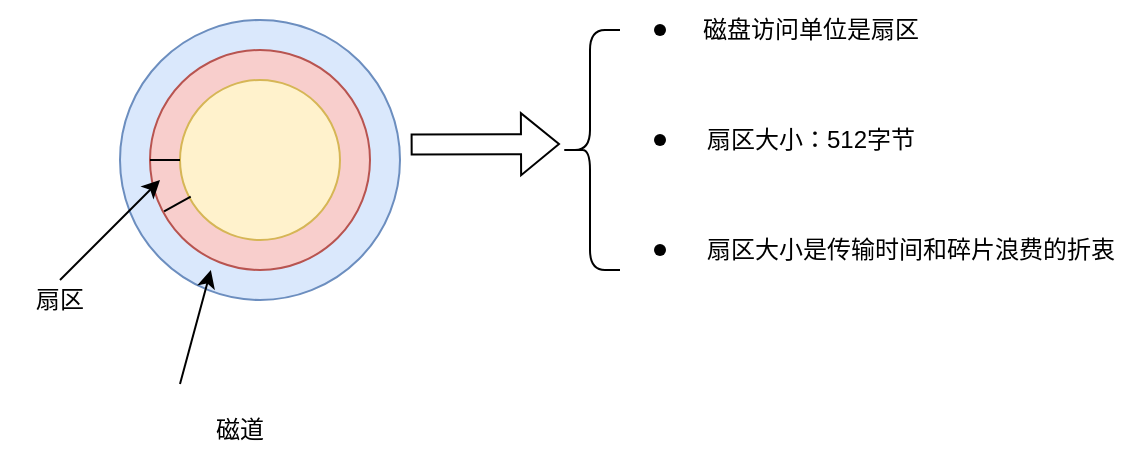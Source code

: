 <mxfile version="21.6.8" type="github">
  <diagram name="第 1 页" id="uzUY4C0Cc3E5nTejKV3f">
    <mxGraphModel dx="830" dy="458" grid="1" gridSize="10" guides="1" tooltips="1" connect="1" arrows="1" fold="1" page="1" pageScale="1" pageWidth="827" pageHeight="1169" math="0" shadow="0">
      <root>
        <mxCell id="0" />
        <mxCell id="1" parent="0" />
        <mxCell id="KNoz7jlQIQE5EqGs1gwY-1" value="" style="ellipse;whiteSpace=wrap;html=1;aspect=fixed;fillColor=#dae8fc;strokeColor=#6c8ebf;" vertex="1" parent="1">
          <mxGeometry x="200" y="140" width="140" height="140" as="geometry" />
        </mxCell>
        <mxCell id="KNoz7jlQIQE5EqGs1gwY-3" value="" style="ellipse;whiteSpace=wrap;html=1;aspect=fixed;fillColor=#f8cecc;strokeColor=#b85450;" vertex="1" parent="1">
          <mxGeometry x="215" y="155" width="110" height="110" as="geometry" />
        </mxCell>
        <mxCell id="KNoz7jlQIQE5EqGs1gwY-5" value="" style="ellipse;whiteSpace=wrap;html=1;aspect=fixed;fillColor=#fff2cc;strokeColor=#d6b656;" vertex="1" parent="1">
          <mxGeometry x="230" y="170" width="80" height="80" as="geometry" />
        </mxCell>
        <mxCell id="KNoz7jlQIQE5EqGs1gwY-8" value="" style="endArrow=none;html=1;rounded=0;exitX=0;exitY=0.5;exitDx=0;exitDy=0;" edge="1" parent="1" source="KNoz7jlQIQE5EqGs1gwY-3">
          <mxGeometry width="50" height="50" relative="1" as="geometry">
            <mxPoint x="220" y="200" as="sourcePoint" />
            <mxPoint x="230" y="210" as="targetPoint" />
          </mxGeometry>
        </mxCell>
        <mxCell id="KNoz7jlQIQE5EqGs1gwY-11" value="" style="endArrow=none;html=1;rounded=0;exitX=0.064;exitY=0.733;exitDx=0;exitDy=0;exitPerimeter=0;entryX=0.067;entryY=0.729;entryDx=0;entryDy=0;entryPerimeter=0;" edge="1" parent="1" source="KNoz7jlQIQE5EqGs1gwY-3" target="KNoz7jlQIQE5EqGs1gwY-5">
          <mxGeometry width="50" height="50" relative="1" as="geometry">
            <mxPoint x="225" y="220" as="sourcePoint" />
            <mxPoint x="230" y="230" as="targetPoint" />
          </mxGeometry>
        </mxCell>
        <mxCell id="KNoz7jlQIQE5EqGs1gwY-12" value="" style="endArrow=classic;html=1;rounded=0;" edge="1" parent="1">
          <mxGeometry width="50" height="50" relative="1" as="geometry">
            <mxPoint x="230" y="321.97" as="sourcePoint" />
            <mxPoint x="245.426" y="265.004" as="targetPoint" />
          </mxGeometry>
        </mxCell>
        <mxCell id="KNoz7jlQIQE5EqGs1gwY-13" value="磁道" style="text;strokeColor=none;align=center;fillColor=none;html=1;verticalAlign=middle;whiteSpace=wrap;rounded=0;" vertex="1" parent="1">
          <mxGeometry x="230" y="330" width="60" height="30" as="geometry" />
        </mxCell>
        <mxCell id="KNoz7jlQIQE5EqGs1gwY-14" value="" style="endArrow=classic;html=1;rounded=0;" edge="1" parent="1">
          <mxGeometry width="50" height="50" relative="1" as="geometry">
            <mxPoint x="170" y="270" as="sourcePoint" />
            <mxPoint x="220" y="220" as="targetPoint" />
          </mxGeometry>
        </mxCell>
        <mxCell id="KNoz7jlQIQE5EqGs1gwY-15" value="扇区" style="text;strokeColor=none;align=center;fillColor=none;html=1;verticalAlign=middle;whiteSpace=wrap;rounded=0;" vertex="1" parent="1">
          <mxGeometry x="140" y="265" width="60" height="30" as="geometry" />
        </mxCell>
        <mxCell id="KNoz7jlQIQE5EqGs1gwY-16" value="" style="shape=flexArrow;endArrow=classic;html=1;rounded=0;exitX=1.038;exitY=0.445;exitDx=0;exitDy=0;exitPerimeter=0;" edge="1" parent="1" source="KNoz7jlQIQE5EqGs1gwY-1">
          <mxGeometry width="50" height="50" relative="1" as="geometry">
            <mxPoint x="360" y="220" as="sourcePoint" />
            <mxPoint x="420" y="202" as="targetPoint" />
          </mxGeometry>
        </mxCell>
        <mxCell id="KNoz7jlQIQE5EqGs1gwY-17" value="" style="shape=curlyBracket;whiteSpace=wrap;html=1;rounded=1;labelPosition=left;verticalLabelPosition=middle;align=right;verticalAlign=middle;" vertex="1" parent="1">
          <mxGeometry x="420" y="145" width="30" height="120" as="geometry" />
        </mxCell>
        <mxCell id="KNoz7jlQIQE5EqGs1gwY-19" value="" style="shape=waypoint;sketch=0;fillStyle=solid;size=6;pointerEvents=1;points=[];fillColor=none;resizable=0;rotatable=0;perimeter=centerPerimeter;snapToPoint=1;" vertex="1" parent="1">
          <mxGeometry x="460" y="135" width="20" height="20" as="geometry" />
        </mxCell>
        <mxCell id="KNoz7jlQIQE5EqGs1gwY-21" value="" style="shape=waypoint;sketch=0;fillStyle=solid;size=6;pointerEvents=1;points=[];fillColor=none;resizable=0;rotatable=0;perimeter=centerPerimeter;snapToPoint=1;" vertex="1" parent="1">
          <mxGeometry x="460" y="190" width="20" height="20" as="geometry" />
        </mxCell>
        <mxCell id="KNoz7jlQIQE5EqGs1gwY-22" value="" style="shape=waypoint;sketch=0;fillStyle=solid;size=6;pointerEvents=1;points=[];fillColor=none;resizable=0;rotatable=0;perimeter=centerPerimeter;snapToPoint=1;" vertex="1" parent="1">
          <mxGeometry x="460" y="245" width="20" height="20" as="geometry" />
        </mxCell>
        <mxCell id="KNoz7jlQIQE5EqGs1gwY-23" value="磁盘访问单位是扇区" style="text;html=1;align=center;verticalAlign=middle;resizable=0;points=[];autosize=1;strokeColor=none;fillColor=none;" vertex="1" parent="1">
          <mxGeometry x="480" y="130" width="130" height="30" as="geometry" />
        </mxCell>
        <mxCell id="KNoz7jlQIQE5EqGs1gwY-24" value="扇区大小：512字节" style="text;html=1;align=center;verticalAlign=middle;resizable=0;points=[];autosize=1;strokeColor=none;fillColor=none;" vertex="1" parent="1">
          <mxGeometry x="480" y="185" width="130" height="30" as="geometry" />
        </mxCell>
        <mxCell id="KNoz7jlQIQE5EqGs1gwY-25" value="扇区大小是传输时间和碎片浪费的折衷" style="text;html=1;align=center;verticalAlign=middle;resizable=0;points=[];autosize=1;strokeColor=none;fillColor=none;" vertex="1" parent="1">
          <mxGeometry x="480" y="240" width="230" height="30" as="geometry" />
        </mxCell>
      </root>
    </mxGraphModel>
  </diagram>
</mxfile>
